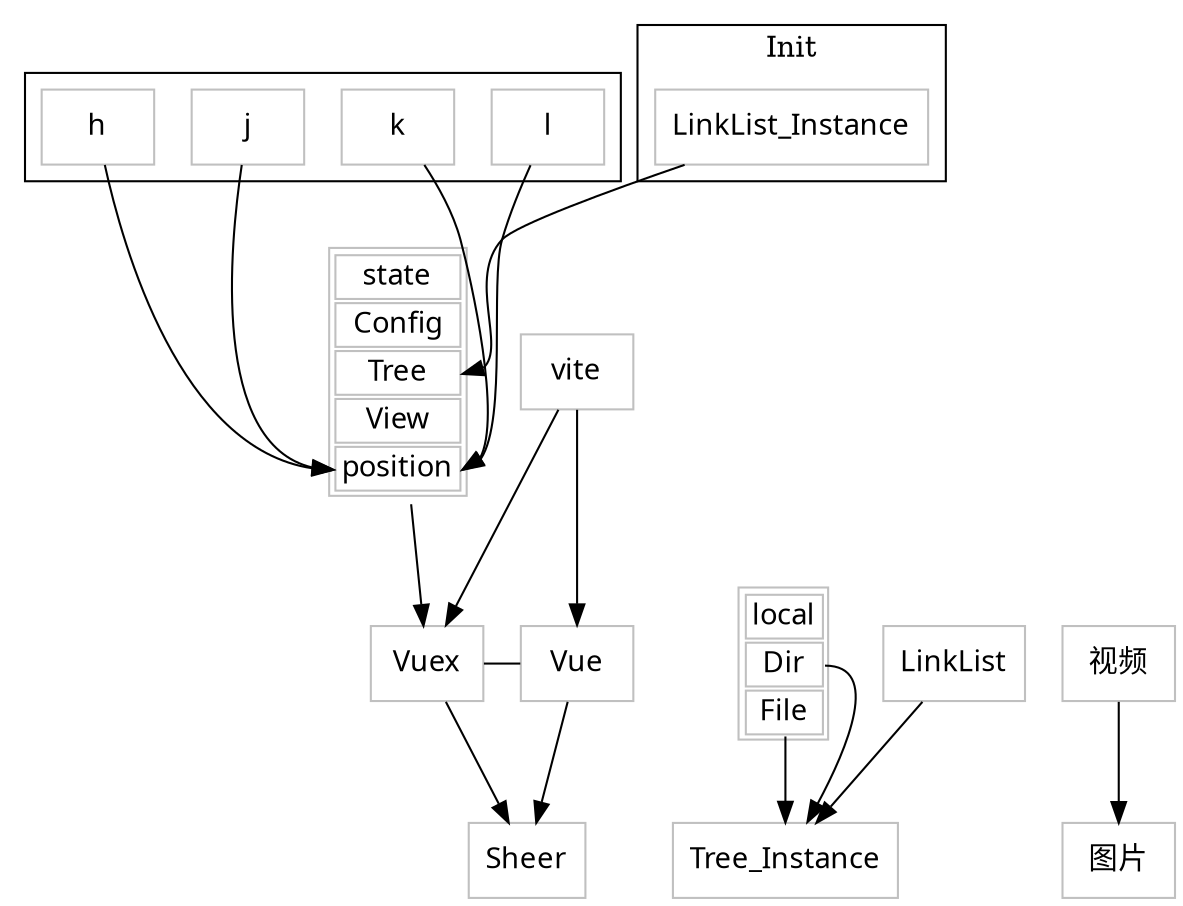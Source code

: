 digraph construct {

    node [color=gray,shape=box,fontname="Source Code Variable ExtraLight Italic"];
    node [fontname="98WB-1"];
    {rank=max;Sheer}

    local [
        shape = plaintext
        label =<
        <table border='1' cellborder='1'>
            <tr><td colspan="1">local</td></tr>
             <tr>
             <td port='port_one'>Dir</td>
            </tr>
             <tr>
             <td port='port_two'>File</td>
            </tr>
        </table>
        >
    ];
    state [
        shape = plaintext
        label =<
        <table border='1' cellborder='1'>
            <tr><td colspan="1">state</td></tr>
             <tr>
             <td port='port_one'>Config</td>
            </tr>
             <tr>
             <td port='port_two'>Tree</td>
            </tr>
             <tr>
             <td port='port_three'>View</td>
            </tr>
             <tr>
             <td port='port_four'>position</td>
            </tr>
        </table>
        >
    ];
    subgraph cluster_vim{
        l;
        k;
        j;
        h;
    }
    h -> state:port_four
    j -> state:port_four
    k -> state:port_four
    l -> state:port_four
    subgraph cluster_init{
        label = "Init";
        LinkList_Instance ;
    }

    subgraph dependencies{
        // label="asd";
        // labelloc= "t";
        Vue;
        Vuex;
    }
    { rank=same; Vue Vuex };
    Vuex -> Vue[arrowhead=none];
    Vuex -> {Sheer};
    state -> Vuex;
    Vue -> Sheer ;
    vite -> Vue;
    vite -> Vuex;

    // subgraph cluster_p{
    subgraph cluster_datastructure{
        // label="ad";
        LinkList
        pos = "1,2!"
    }
    { rank=same; LinkList };
    LinkList -> Tree_Instance;
    {LinkList_Instance} -> state:port_two;

    local:port_one -> Tree_Instance;
    local:port_two -> Tree_Instance;

    {rank = some; 视频 图片}
    视频-> 图片

}
